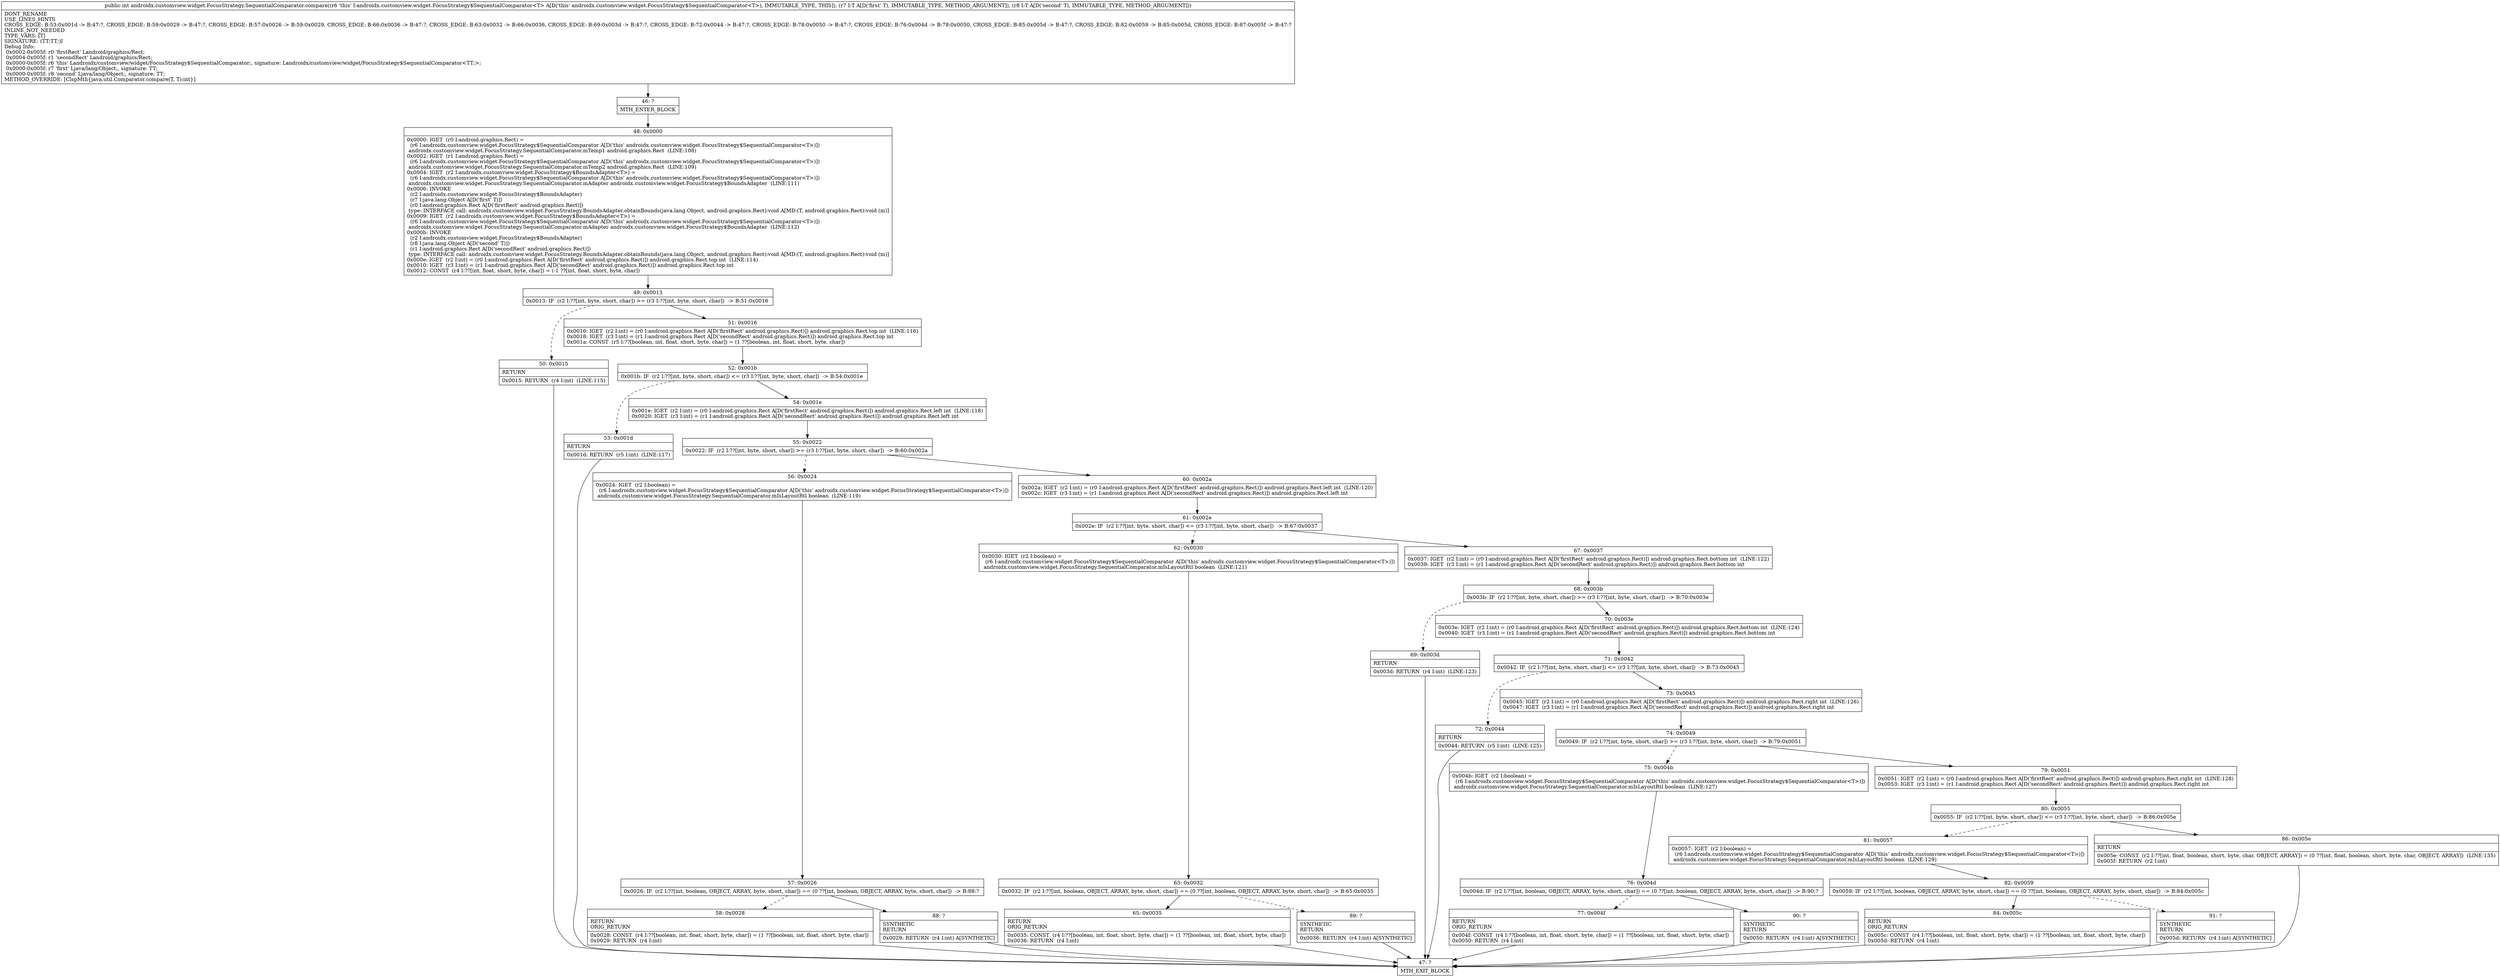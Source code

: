 digraph "CFG forandroidx.customview.widget.FocusStrategy.SequentialComparator.compare(Ljava\/lang\/Object;Ljava\/lang\/Object;)I" {
Node_46 [shape=record,label="{46\:\ ?|MTH_ENTER_BLOCK\l}"];
Node_48 [shape=record,label="{48\:\ 0x0000|0x0000: IGET  (r0 I:android.graphics.Rect) = \l  (r6 I:androidx.customview.widget.FocusStrategy$SequentialComparator A[D('this' androidx.customview.widget.FocusStrategy$SequentialComparator\<T\>)])\l androidx.customview.widget.FocusStrategy.SequentialComparator.mTemp1 android.graphics.Rect  (LINE:108)\l0x0002: IGET  (r1 I:android.graphics.Rect) = \l  (r6 I:androidx.customview.widget.FocusStrategy$SequentialComparator A[D('this' androidx.customview.widget.FocusStrategy$SequentialComparator\<T\>)])\l androidx.customview.widget.FocusStrategy.SequentialComparator.mTemp2 android.graphics.Rect  (LINE:109)\l0x0004: IGET  (r2 I:androidx.customview.widget.FocusStrategy$BoundsAdapter\<T\>) = \l  (r6 I:androidx.customview.widget.FocusStrategy$SequentialComparator A[D('this' androidx.customview.widget.FocusStrategy$SequentialComparator\<T\>)])\l androidx.customview.widget.FocusStrategy.SequentialComparator.mAdapter androidx.customview.widget.FocusStrategy$BoundsAdapter  (LINE:111)\l0x0006: INVOKE  \l  (r2 I:androidx.customview.widget.FocusStrategy$BoundsAdapter)\l  (r7 I:java.lang.Object A[D('first' T)])\l  (r0 I:android.graphics.Rect A[D('firstRect' android.graphics.Rect)])\l type: INTERFACE call: androidx.customview.widget.FocusStrategy.BoundsAdapter.obtainBounds(java.lang.Object, android.graphics.Rect):void A[MD:(T, android.graphics.Rect):void (m)]\l0x0009: IGET  (r2 I:androidx.customview.widget.FocusStrategy$BoundsAdapter\<T\>) = \l  (r6 I:androidx.customview.widget.FocusStrategy$SequentialComparator A[D('this' androidx.customview.widget.FocusStrategy$SequentialComparator\<T\>)])\l androidx.customview.widget.FocusStrategy.SequentialComparator.mAdapter androidx.customview.widget.FocusStrategy$BoundsAdapter  (LINE:112)\l0x000b: INVOKE  \l  (r2 I:androidx.customview.widget.FocusStrategy$BoundsAdapter)\l  (r8 I:java.lang.Object A[D('second' T)])\l  (r1 I:android.graphics.Rect A[D('secondRect' android.graphics.Rect)])\l type: INTERFACE call: androidx.customview.widget.FocusStrategy.BoundsAdapter.obtainBounds(java.lang.Object, android.graphics.Rect):void A[MD:(T, android.graphics.Rect):void (m)]\l0x000e: IGET  (r2 I:int) = (r0 I:android.graphics.Rect A[D('firstRect' android.graphics.Rect)]) android.graphics.Rect.top int  (LINE:114)\l0x0010: IGET  (r3 I:int) = (r1 I:android.graphics.Rect A[D('secondRect' android.graphics.Rect)]) android.graphics.Rect.top int \l0x0012: CONST  (r4 I:??[int, float, short, byte, char]) = (\-1 ??[int, float, short, byte, char]) \l}"];
Node_49 [shape=record,label="{49\:\ 0x0013|0x0013: IF  (r2 I:??[int, byte, short, char]) \>= (r3 I:??[int, byte, short, char])  \-\> B:51:0x0016 \l}"];
Node_50 [shape=record,label="{50\:\ 0x0015|RETURN\l|0x0015: RETURN  (r4 I:int)  (LINE:115)\l}"];
Node_47 [shape=record,label="{47\:\ ?|MTH_EXIT_BLOCK\l}"];
Node_51 [shape=record,label="{51\:\ 0x0016|0x0016: IGET  (r2 I:int) = (r0 I:android.graphics.Rect A[D('firstRect' android.graphics.Rect)]) android.graphics.Rect.top int  (LINE:116)\l0x0018: IGET  (r3 I:int) = (r1 I:android.graphics.Rect A[D('secondRect' android.graphics.Rect)]) android.graphics.Rect.top int \l0x001a: CONST  (r5 I:??[boolean, int, float, short, byte, char]) = (1 ??[boolean, int, float, short, byte, char]) \l}"];
Node_52 [shape=record,label="{52\:\ 0x001b|0x001b: IF  (r2 I:??[int, byte, short, char]) \<= (r3 I:??[int, byte, short, char])  \-\> B:54:0x001e \l}"];
Node_53 [shape=record,label="{53\:\ 0x001d|RETURN\l|0x001d: RETURN  (r5 I:int)  (LINE:117)\l}"];
Node_54 [shape=record,label="{54\:\ 0x001e|0x001e: IGET  (r2 I:int) = (r0 I:android.graphics.Rect A[D('firstRect' android.graphics.Rect)]) android.graphics.Rect.left int  (LINE:118)\l0x0020: IGET  (r3 I:int) = (r1 I:android.graphics.Rect A[D('secondRect' android.graphics.Rect)]) android.graphics.Rect.left int \l}"];
Node_55 [shape=record,label="{55\:\ 0x0022|0x0022: IF  (r2 I:??[int, byte, short, char]) \>= (r3 I:??[int, byte, short, char])  \-\> B:60:0x002a \l}"];
Node_56 [shape=record,label="{56\:\ 0x0024|0x0024: IGET  (r2 I:boolean) = \l  (r6 I:androidx.customview.widget.FocusStrategy$SequentialComparator A[D('this' androidx.customview.widget.FocusStrategy$SequentialComparator\<T\>)])\l androidx.customview.widget.FocusStrategy.SequentialComparator.mIsLayoutRtl boolean  (LINE:119)\l}"];
Node_57 [shape=record,label="{57\:\ 0x0026|0x0026: IF  (r2 I:??[int, boolean, OBJECT, ARRAY, byte, short, char]) == (0 ??[int, boolean, OBJECT, ARRAY, byte, short, char])  \-\> B:88:? \l}"];
Node_58 [shape=record,label="{58\:\ 0x0028|RETURN\lORIG_RETURN\l|0x0028: CONST  (r4 I:??[boolean, int, float, short, byte, char]) = (1 ??[boolean, int, float, short, byte, char]) \l0x0029: RETURN  (r4 I:int) \l}"];
Node_88 [shape=record,label="{88\:\ ?|SYNTHETIC\lRETURN\l|0x0029: RETURN  (r4 I:int) A[SYNTHETIC]\l}"];
Node_60 [shape=record,label="{60\:\ 0x002a|0x002a: IGET  (r2 I:int) = (r0 I:android.graphics.Rect A[D('firstRect' android.graphics.Rect)]) android.graphics.Rect.left int  (LINE:120)\l0x002c: IGET  (r3 I:int) = (r1 I:android.graphics.Rect A[D('secondRect' android.graphics.Rect)]) android.graphics.Rect.left int \l}"];
Node_61 [shape=record,label="{61\:\ 0x002e|0x002e: IF  (r2 I:??[int, byte, short, char]) \<= (r3 I:??[int, byte, short, char])  \-\> B:67:0x0037 \l}"];
Node_62 [shape=record,label="{62\:\ 0x0030|0x0030: IGET  (r2 I:boolean) = \l  (r6 I:androidx.customview.widget.FocusStrategy$SequentialComparator A[D('this' androidx.customview.widget.FocusStrategy$SequentialComparator\<T\>)])\l androidx.customview.widget.FocusStrategy.SequentialComparator.mIsLayoutRtl boolean  (LINE:121)\l}"];
Node_63 [shape=record,label="{63\:\ 0x0032|0x0032: IF  (r2 I:??[int, boolean, OBJECT, ARRAY, byte, short, char]) == (0 ??[int, boolean, OBJECT, ARRAY, byte, short, char])  \-\> B:65:0x0035 \l}"];
Node_65 [shape=record,label="{65\:\ 0x0035|RETURN\lORIG_RETURN\l|0x0035: CONST  (r4 I:??[boolean, int, float, short, byte, char]) = (1 ??[boolean, int, float, short, byte, char]) \l0x0036: RETURN  (r4 I:int) \l}"];
Node_89 [shape=record,label="{89\:\ ?|SYNTHETIC\lRETURN\l|0x0036: RETURN  (r4 I:int) A[SYNTHETIC]\l}"];
Node_67 [shape=record,label="{67\:\ 0x0037|0x0037: IGET  (r2 I:int) = (r0 I:android.graphics.Rect A[D('firstRect' android.graphics.Rect)]) android.graphics.Rect.bottom int  (LINE:122)\l0x0039: IGET  (r3 I:int) = (r1 I:android.graphics.Rect A[D('secondRect' android.graphics.Rect)]) android.graphics.Rect.bottom int \l}"];
Node_68 [shape=record,label="{68\:\ 0x003b|0x003b: IF  (r2 I:??[int, byte, short, char]) \>= (r3 I:??[int, byte, short, char])  \-\> B:70:0x003e \l}"];
Node_69 [shape=record,label="{69\:\ 0x003d|RETURN\l|0x003d: RETURN  (r4 I:int)  (LINE:123)\l}"];
Node_70 [shape=record,label="{70\:\ 0x003e|0x003e: IGET  (r2 I:int) = (r0 I:android.graphics.Rect A[D('firstRect' android.graphics.Rect)]) android.graphics.Rect.bottom int  (LINE:124)\l0x0040: IGET  (r3 I:int) = (r1 I:android.graphics.Rect A[D('secondRect' android.graphics.Rect)]) android.graphics.Rect.bottom int \l}"];
Node_71 [shape=record,label="{71\:\ 0x0042|0x0042: IF  (r2 I:??[int, byte, short, char]) \<= (r3 I:??[int, byte, short, char])  \-\> B:73:0x0045 \l}"];
Node_72 [shape=record,label="{72\:\ 0x0044|RETURN\l|0x0044: RETURN  (r5 I:int)  (LINE:125)\l}"];
Node_73 [shape=record,label="{73\:\ 0x0045|0x0045: IGET  (r2 I:int) = (r0 I:android.graphics.Rect A[D('firstRect' android.graphics.Rect)]) android.graphics.Rect.right int  (LINE:126)\l0x0047: IGET  (r3 I:int) = (r1 I:android.graphics.Rect A[D('secondRect' android.graphics.Rect)]) android.graphics.Rect.right int \l}"];
Node_74 [shape=record,label="{74\:\ 0x0049|0x0049: IF  (r2 I:??[int, byte, short, char]) \>= (r3 I:??[int, byte, short, char])  \-\> B:79:0x0051 \l}"];
Node_75 [shape=record,label="{75\:\ 0x004b|0x004b: IGET  (r2 I:boolean) = \l  (r6 I:androidx.customview.widget.FocusStrategy$SequentialComparator A[D('this' androidx.customview.widget.FocusStrategy$SequentialComparator\<T\>)])\l androidx.customview.widget.FocusStrategy.SequentialComparator.mIsLayoutRtl boolean  (LINE:127)\l}"];
Node_76 [shape=record,label="{76\:\ 0x004d|0x004d: IF  (r2 I:??[int, boolean, OBJECT, ARRAY, byte, short, char]) == (0 ??[int, boolean, OBJECT, ARRAY, byte, short, char])  \-\> B:90:? \l}"];
Node_77 [shape=record,label="{77\:\ 0x004f|RETURN\lORIG_RETURN\l|0x004f: CONST  (r4 I:??[boolean, int, float, short, byte, char]) = (1 ??[boolean, int, float, short, byte, char]) \l0x0050: RETURN  (r4 I:int) \l}"];
Node_90 [shape=record,label="{90\:\ ?|SYNTHETIC\lRETURN\l|0x0050: RETURN  (r4 I:int) A[SYNTHETIC]\l}"];
Node_79 [shape=record,label="{79\:\ 0x0051|0x0051: IGET  (r2 I:int) = (r0 I:android.graphics.Rect A[D('firstRect' android.graphics.Rect)]) android.graphics.Rect.right int  (LINE:128)\l0x0053: IGET  (r3 I:int) = (r1 I:android.graphics.Rect A[D('secondRect' android.graphics.Rect)]) android.graphics.Rect.right int \l}"];
Node_80 [shape=record,label="{80\:\ 0x0055|0x0055: IF  (r2 I:??[int, byte, short, char]) \<= (r3 I:??[int, byte, short, char])  \-\> B:86:0x005e \l}"];
Node_81 [shape=record,label="{81\:\ 0x0057|0x0057: IGET  (r2 I:boolean) = \l  (r6 I:androidx.customview.widget.FocusStrategy$SequentialComparator A[D('this' androidx.customview.widget.FocusStrategy$SequentialComparator\<T\>)])\l androidx.customview.widget.FocusStrategy.SequentialComparator.mIsLayoutRtl boolean  (LINE:129)\l}"];
Node_82 [shape=record,label="{82\:\ 0x0059|0x0059: IF  (r2 I:??[int, boolean, OBJECT, ARRAY, byte, short, char]) == (0 ??[int, boolean, OBJECT, ARRAY, byte, short, char])  \-\> B:84:0x005c \l}"];
Node_84 [shape=record,label="{84\:\ 0x005c|RETURN\lORIG_RETURN\l|0x005c: CONST  (r4 I:??[boolean, int, float, short, byte, char]) = (1 ??[boolean, int, float, short, byte, char]) \l0x005d: RETURN  (r4 I:int) \l}"];
Node_91 [shape=record,label="{91\:\ ?|SYNTHETIC\lRETURN\l|0x005d: RETURN  (r4 I:int) A[SYNTHETIC]\l}"];
Node_86 [shape=record,label="{86\:\ 0x005e|RETURN\l|0x005e: CONST  (r2 I:??[int, float, boolean, short, byte, char, OBJECT, ARRAY]) = (0 ??[int, float, boolean, short, byte, char, OBJECT, ARRAY])  (LINE:135)\l0x005f: RETURN  (r2 I:int) \l}"];
MethodNode[shape=record,label="{public int androidx.customview.widget.FocusStrategy.SequentialComparator.compare((r6 'this' I:androidx.customview.widget.FocusStrategy$SequentialComparator\<T\> A[D('this' androidx.customview.widget.FocusStrategy$SequentialComparator\<T\>), IMMUTABLE_TYPE, THIS]), (r7 I:T A[D('first' T), IMMUTABLE_TYPE, METHOD_ARGUMENT]), (r8 I:T A[D('second' T), IMMUTABLE_TYPE, METHOD_ARGUMENT]))  | DONT_RENAME\lUSE_LINES_HINTS\lCROSS_EDGE: B:53:0x001d \-\> B:47:?, CROSS_EDGE: B:59:0x0029 \-\> B:47:?, CROSS_EDGE: B:57:0x0026 \-\> B:59:0x0029, CROSS_EDGE: B:66:0x0036 \-\> B:47:?, CROSS_EDGE: B:63:0x0032 \-\> B:66:0x0036, CROSS_EDGE: B:69:0x003d \-\> B:47:?, CROSS_EDGE: B:72:0x0044 \-\> B:47:?, CROSS_EDGE: B:78:0x0050 \-\> B:47:?, CROSS_EDGE: B:76:0x004d \-\> B:78:0x0050, CROSS_EDGE: B:85:0x005d \-\> B:47:?, CROSS_EDGE: B:82:0x0059 \-\> B:85:0x005d, CROSS_EDGE: B:87:0x005f \-\> B:47:?\lINLINE_NOT_NEEDED\lTYPE_VARS: [T]\lSIGNATURE: (TT;TT;)I\lDebug Info:\l  0x0002\-0x005f: r0 'firstRect' Landroid\/graphics\/Rect;\l  0x0004\-0x005f: r1 'secondRect' Landroid\/graphics\/Rect;\l  0x0000\-0x005f: r6 'this' Landroidx\/customview\/widget\/FocusStrategy$SequentialComparator;, signature: Landroidx\/customview\/widget\/FocusStrategy$SequentialComparator\<TT;\>;\l  0x0000\-0x005f: r7 'first' Ljava\/lang\/Object;, signature: TT;\l  0x0000\-0x005f: r8 'second' Ljava\/lang\/Object;, signature: TT;\lMETHOD_OVERRIDE: [ClspMth\{java.util.Comparator.compare(T, T):int\}]\l}"];
MethodNode -> Node_46;Node_46 -> Node_48;
Node_48 -> Node_49;
Node_49 -> Node_50[style=dashed];
Node_49 -> Node_51;
Node_50 -> Node_47;
Node_51 -> Node_52;
Node_52 -> Node_53[style=dashed];
Node_52 -> Node_54;
Node_53 -> Node_47;
Node_54 -> Node_55;
Node_55 -> Node_56[style=dashed];
Node_55 -> Node_60;
Node_56 -> Node_57;
Node_57 -> Node_58[style=dashed];
Node_57 -> Node_88;
Node_58 -> Node_47;
Node_88 -> Node_47;
Node_60 -> Node_61;
Node_61 -> Node_62[style=dashed];
Node_61 -> Node_67;
Node_62 -> Node_63;
Node_63 -> Node_65;
Node_63 -> Node_89[style=dashed];
Node_65 -> Node_47;
Node_89 -> Node_47;
Node_67 -> Node_68;
Node_68 -> Node_69[style=dashed];
Node_68 -> Node_70;
Node_69 -> Node_47;
Node_70 -> Node_71;
Node_71 -> Node_72[style=dashed];
Node_71 -> Node_73;
Node_72 -> Node_47;
Node_73 -> Node_74;
Node_74 -> Node_75[style=dashed];
Node_74 -> Node_79;
Node_75 -> Node_76;
Node_76 -> Node_77[style=dashed];
Node_76 -> Node_90;
Node_77 -> Node_47;
Node_90 -> Node_47;
Node_79 -> Node_80;
Node_80 -> Node_81[style=dashed];
Node_80 -> Node_86;
Node_81 -> Node_82;
Node_82 -> Node_84;
Node_82 -> Node_91[style=dashed];
Node_84 -> Node_47;
Node_91 -> Node_47;
Node_86 -> Node_47;
}

